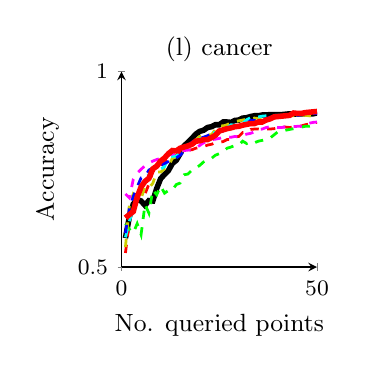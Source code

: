 % This file was created by matlab2tikz v0.0.7.
% Copyright (c) 2008--2010, Nico Schlömer <nico.schloemer@gmail.com>
% All rights reserved.
% 
% The latest updates can be retrieved from
%   http://www.mathworks.com/matlabcentral/fileexchange/22022-matlab2tikz
% where you can also make suggestions and rate matlab2tikz.
% 
\begin{tikzpicture}

% defining custom colors
\definecolor{mycolor1}{rgb}{0.8,0.8,0}
\definecolor{mycolor2}{rgb}{0,1,1}
\definecolor{mycolor3}{rgb}{1,0,1}


\begin{axis}[
footnotesize,
width= 1.6in,
height= 1.6in,
xmin=0, xmax=50,
ymin=0.5, ymax=1,
ytick={0.5,1},
xtick = {0,50},
xlabel = {No. queried points},
ylabel = {Accuracy},
title = {(l) cancer},
axis on top,
axis y line = left,
axis x line = bottom
%legend entries={$optimal$,$rand$,$IVM$,$maxent$,$QBC2$,$QBC100$,$SVM$},
 %egend style={nodes=right}
]
\addplot [
color=black,
solid,
line width=2.0pt
]
coordinates{ (1,0.574) (2,0.628) (3,0.661) (4,0.673) (5,0.669) (6,0.658) (7,0.67) (8,0.669) (9,0.701) (10,0.726) (11,0.737) (12,0.747) (13,0.765) (14,0.773) (15,0.79) (16,0.81) (17,0.819) (18,0.829) (19,0.84) (20,0.847) (21,0.85) (22,0.857) (23,0.859) (24,0.864) (25,0.864) (26,0.871) (27,0.871) (28,0.87) (29,0.875) (30,0.876) (31,0.881) (32,0.882) (33,0.885) (34,0.887) (35,0.887) (36,0.889) (37,0.889) (38,0.89) (39,0.89) (40,0.89) (41,0.89) (42,0.891) (43,0.892) (44,0.891) (45,0.892) (46,0.892) (47,0.892) (48,0.892) (49,0.892) (50,0.894)
};

\addplot [
color=red,
dashed,
line width=1.0pt
]
coordinates{ (1,0.536) (2,0.617) (3,0.66) (4,0.671) (5,0.684) (6,0.687) (7,0.712) (8,0.745) (9,0.752) (10,0.757) (11,0.77) (12,0.774) (13,0.781) (14,0.786) (15,0.794) (16,0.796) (17,0.799) (18,0.8) (19,0.804) (20,0.806) (21,0.808) (22,0.812) (23,0.814) (24,0.818) (25,0.819) (26,0.821) (27,0.826) (28,0.826) (29,0.833) (30,0.834) (31,0.844) (32,0.844) (33,0.852) (34,0.853) (35,0.853) (36,0.852) (37,0.853) (38,0.853) (39,0.854) (40,0.855) (41,0.858) (42,0.858) (43,0.857) (44,0.858) (45,0.859) (46,0.861) (47,0.864) (48,0.866) (49,0.869) (50,0.87)
};

\addplot [
color=green,
dashed,
line width=1.0pt
]
coordinates{ (1,0.611) (2,0.597) (3,0.587) (4,0.611) (5,0.583) (6,0.66) (7,0.638) (8,0.697) (9,0.685) (10,0.707) (11,0.689) (12,0.696) (13,0.697) (14,0.711) (15,0.715) (16,0.736) (17,0.738) (18,0.748) (19,0.753) (20,0.76) (21,0.769) (22,0.774) (23,0.778) (24,0.786) (25,0.79) (26,0.795) (27,0.804) (28,0.807) (29,0.811) (30,0.812) (31,0.822) (32,0.816) (33,0.821) (34,0.818) (35,0.822) (36,0.824) (37,0.827) (38,0.83) (39,0.838) (40,0.846) (41,0.847) (42,0.85) (43,0.852) (44,0.854) (45,0.856) (46,0.858) (47,0.86) (48,0.86) (49,0.862) (50,0.863)
};

\addplot [
color=mycolor1,
dashed,
line width=1.0pt
]
coordinates{ (1,0.551) (2,0.659) (3,0.687) (4,0.677) (5,0.675) (6,0.706) (7,0.703) (8,0.714) (9,0.743) (10,0.743) (11,0.751) (12,0.758) (13,0.778) (14,0.782) (15,0.795) (16,0.798) (17,0.806) (18,0.813) (19,0.825) (20,0.834) (21,0.837) (22,0.839) (23,0.838) (24,0.852) (25,0.862) (26,0.861) (27,0.864) (28,0.869) (29,0.872) (30,0.874) (31,0.876) (32,0.878) (33,0.879) (34,0.881) (35,0.88) (36,0.88) (37,0.882) (38,0.882) (39,0.883) (40,0.887) (41,0.887) (42,0.888) (43,0.887) (44,0.887) (45,0.888) (46,0.888) (47,0.888) (48,0.887) (49,0.885) (50,0.886)
};

\addplot [
color=mycolor2,
dashed,
line width=1.0pt
]
coordinates{ (1,0.576) (2,0.617) (3,0.649) (4,0.684) (5,0.705) (6,0.728) (7,0.737) (8,0.749) (9,0.752) (10,0.75) (11,0.757) (12,0.78) (13,0.783) (14,0.784) (15,0.794) (16,0.802) (17,0.807) (18,0.814) (19,0.818) (20,0.828) (21,0.831) (22,0.837) (23,0.845) (24,0.843) (25,0.845) (26,0.85) (27,0.857) (28,0.864) (29,0.863) (30,0.866) (31,0.867) (32,0.877) (33,0.882) (34,0.882) (35,0.884) (36,0.886) (37,0.887) (38,0.888) (39,0.888) (40,0.888) (41,0.888) (42,0.889) (43,0.89) (44,0.89) (45,0.891) (46,0.893) (47,0.892) (48,0.894) (49,0.895) (50,0.894)
};

\addplot [
color=blue,
dashed,
line width=1.0pt
]
coordinates{ (1,0.587) (2,0.65) (3,0.68) (4,0.705) (5,0.728) (6,0.731) (7,0.748) (8,0.753) (9,0.755) (10,0.761) (11,0.765) (12,0.77) (13,0.774) (14,0.779) (15,0.786) (16,0.796) (17,0.811) (18,0.819) (19,0.827) (20,0.83) (21,0.832) (22,0.836) (23,0.841) (24,0.843) (25,0.846) (26,0.848) (27,0.855) (28,0.857) (29,0.858) (30,0.861) (31,0.862) (32,0.867) (33,0.875) (34,0.875) (35,0.877) (36,0.878) (37,0.879) (38,0.883) (39,0.883) (40,0.884) (41,0.886) (42,0.887) (43,0.888) (44,0.888) (45,0.888) (46,0.89) (47,0.892) (48,0.892) (49,0.893) (50,0.893)
};

\addplot [
color=mycolor3,
dashed,
line width=1.0pt
]
coordinates{ (1,0.687) (2,0.677) (3,0.724) (4,0.74) (5,0.75) (6,0.759) (7,0.766) (8,0.771) (9,0.775) (10,0.778) (11,0.782) (12,0.786) (13,0.789) (14,0.791) (15,0.796) (16,0.798) (17,0.799) (18,0.8) (19,0.805) (20,0.811) (21,0.818) (22,0.821) (23,0.826) (24,0.827) (25,0.829) (26,0.832) (27,0.833) (28,0.832) (29,0.834) (30,0.833) (31,0.837) (32,0.84) (33,0.842) (34,0.846) (35,0.852) (36,0.853) (37,0.857) (38,0.859) (39,0.858) (40,0.857) (41,0.857) (42,0.859) (43,0.859) (44,0.859) (45,0.86) (46,0.86) (47,0.862) (48,0.868) (49,0.87) (50,0.871)
};

\addplot [
color=red,
solid,
line width=2.0pt
]
coordinates{ (1,0.626) (2,0.634) (3,0.642) (4,0.679) (5,0.705) (6,0.719) (7,0.727) (8,0.751) (9,0.758) (10,0.771) (11,0.779) (12,0.79) (13,0.798) (14,0.797) (15,0.804) (16,0.807) (17,0.81) (18,0.814) (19,0.822) (20,0.823) (21,0.826) (22,0.826) (23,0.831) (24,0.837) (25,0.848) (26,0.851) (27,0.854) (28,0.856) (29,0.859) (30,0.86) (31,0.863) (32,0.865) (33,0.867) (34,0.867) (35,0.871) (36,0.871) (37,0.876) (38,0.879) (39,0.884) (40,0.885) (41,0.886) (42,0.887) (43,0.888) (44,0.894) (45,0.893) (46,0.893) (47,0.895) (48,0.896) (49,0.897) (50,0.898)
};
\label{plots:opthyper}

\end{axis}
\end{tikzpicture}
